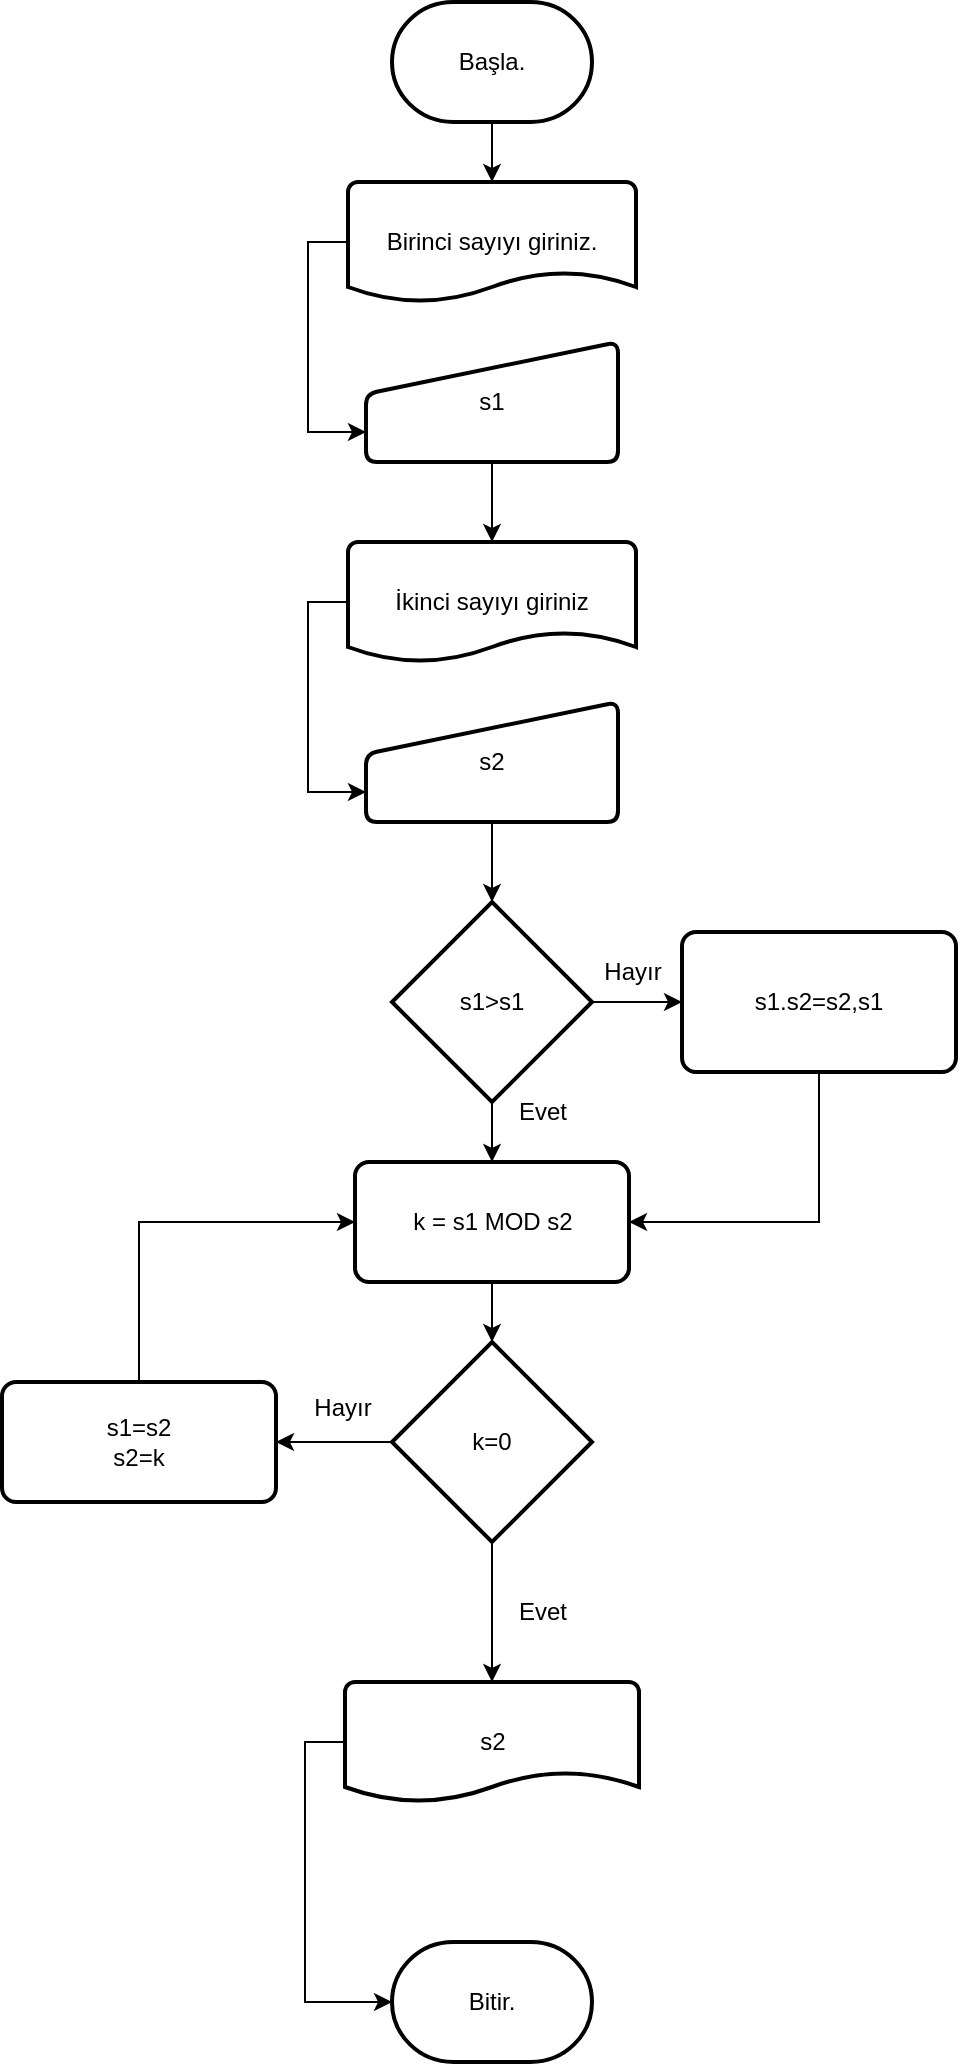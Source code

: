<mxfile version="24.8.4">
  <diagram name="Sayfa -1" id="KEyeU9kRatkC8EUmSUdr">
    <mxGraphModel dx="1009" dy="619" grid="1" gridSize="10" guides="1" tooltips="1" connect="1" arrows="1" fold="1" page="1" pageScale="1" pageWidth="827" pageHeight="1169" math="0" shadow="0">
      <root>
        <mxCell id="0" />
        <mxCell id="1" parent="0" />
        <mxCell id="GwWeSvA59JYo5WA_ucuD-20" value="" style="edgeStyle=orthogonalEdgeStyle;rounded=0;orthogonalLoop=1;jettySize=auto;html=1;entryX=0.5;entryY=0;entryDx=0;entryDy=0;entryPerimeter=0;" edge="1" parent="1" source="GwWeSvA59JYo5WA_ucuD-1" target="GwWeSvA59JYo5WA_ucuD-2">
          <mxGeometry relative="1" as="geometry">
            <mxPoint x="670" y="190" as="targetPoint" />
          </mxGeometry>
        </mxCell>
        <mxCell id="GwWeSvA59JYo5WA_ucuD-1" value="Başla." style="strokeWidth=2;html=1;shape=mxgraph.flowchart.terminator;whiteSpace=wrap;" vertex="1" parent="1">
          <mxGeometry x="355" y="50" width="100" height="60" as="geometry" />
        </mxCell>
        <mxCell id="GwWeSvA59JYo5WA_ucuD-21" style="edgeStyle=orthogonalEdgeStyle;rounded=0;orthogonalLoop=1;jettySize=auto;html=1;exitX=0;exitY=0.5;exitDx=0;exitDy=0;exitPerimeter=0;entryX=0;entryY=0.75;entryDx=0;entryDy=0;" edge="1" parent="1" source="GwWeSvA59JYo5WA_ucuD-2" target="GwWeSvA59JYo5WA_ucuD-3">
          <mxGeometry relative="1" as="geometry" />
        </mxCell>
        <mxCell id="GwWeSvA59JYo5WA_ucuD-2" value="Birinci sayıyı giriniz." style="strokeWidth=2;html=1;shape=mxgraph.flowchart.document2;whiteSpace=wrap;size=0.25;" vertex="1" parent="1">
          <mxGeometry x="333" y="140" width="144" height="60" as="geometry" />
        </mxCell>
        <mxCell id="GwWeSvA59JYo5WA_ucuD-22" value="" style="edgeStyle=orthogonalEdgeStyle;rounded=0;orthogonalLoop=1;jettySize=auto;html=1;" edge="1" parent="1" source="GwWeSvA59JYo5WA_ucuD-3" target="GwWeSvA59JYo5WA_ucuD-7">
          <mxGeometry relative="1" as="geometry">
            <Array as="points">
              <mxPoint x="405" y="310" />
              <mxPoint x="405" y="310" />
            </Array>
          </mxGeometry>
        </mxCell>
        <mxCell id="GwWeSvA59JYo5WA_ucuD-3" value="s1" style="html=1;strokeWidth=2;shape=manualInput;whiteSpace=wrap;rounded=1;size=26;arcSize=11;" vertex="1" parent="1">
          <mxGeometry x="342" y="220" width="126" height="60" as="geometry" />
        </mxCell>
        <mxCell id="GwWeSvA59JYo5WA_ucuD-23" style="edgeStyle=orthogonalEdgeStyle;rounded=0;orthogonalLoop=1;jettySize=auto;html=1;exitX=0;exitY=0.5;exitDx=0;exitDy=0;exitPerimeter=0;entryX=0;entryY=0.75;entryDx=0;entryDy=0;" edge="1" parent="1" source="GwWeSvA59JYo5WA_ucuD-7" target="GwWeSvA59JYo5WA_ucuD-8">
          <mxGeometry relative="1" as="geometry" />
        </mxCell>
        <mxCell id="GwWeSvA59JYo5WA_ucuD-7" value="İkinci sayıyı giriniz" style="strokeWidth=2;html=1;shape=mxgraph.flowchart.document2;whiteSpace=wrap;size=0.25;" vertex="1" parent="1">
          <mxGeometry x="333" y="320" width="144" height="60" as="geometry" />
        </mxCell>
        <mxCell id="GwWeSvA59JYo5WA_ucuD-24" value="" style="edgeStyle=orthogonalEdgeStyle;rounded=0;orthogonalLoop=1;jettySize=auto;html=1;" edge="1" parent="1" source="GwWeSvA59JYo5WA_ucuD-8" target="GwWeSvA59JYo5WA_ucuD-9">
          <mxGeometry relative="1" as="geometry" />
        </mxCell>
        <mxCell id="GwWeSvA59JYo5WA_ucuD-8" value="s2" style="html=1;strokeWidth=2;shape=manualInput;whiteSpace=wrap;rounded=1;size=26;arcSize=11;" vertex="1" parent="1">
          <mxGeometry x="342" y="400" width="126" height="60" as="geometry" />
        </mxCell>
        <mxCell id="GwWeSvA59JYo5WA_ucuD-26" value="" style="edgeStyle=orthogonalEdgeStyle;rounded=0;orthogonalLoop=1;jettySize=auto;html=1;" edge="1" parent="1" source="GwWeSvA59JYo5WA_ucuD-9" target="GwWeSvA59JYo5WA_ucuD-10">
          <mxGeometry relative="1" as="geometry" />
        </mxCell>
        <mxCell id="GwWeSvA59JYo5WA_ucuD-28" value="" style="edgeStyle=orthogonalEdgeStyle;rounded=0;orthogonalLoop=1;jettySize=auto;html=1;" edge="1" parent="1" source="GwWeSvA59JYo5WA_ucuD-9" target="GwWeSvA59JYo5WA_ucuD-11">
          <mxGeometry relative="1" as="geometry" />
        </mxCell>
        <mxCell id="GwWeSvA59JYo5WA_ucuD-9" value="s1&amp;gt;s1" style="strokeWidth=2;html=1;shape=mxgraph.flowchart.decision;whiteSpace=wrap;" vertex="1" parent="1">
          <mxGeometry x="355" y="500" width="100" height="100" as="geometry" />
        </mxCell>
        <mxCell id="GwWeSvA59JYo5WA_ucuD-35" style="edgeStyle=orthogonalEdgeStyle;rounded=0;orthogonalLoop=1;jettySize=auto;html=1;exitX=0.5;exitY=1;exitDx=0;exitDy=0;entryX=1;entryY=0.5;entryDx=0;entryDy=0;" edge="1" parent="1" source="GwWeSvA59JYo5WA_ucuD-10" target="GwWeSvA59JYo5WA_ucuD-11">
          <mxGeometry relative="1" as="geometry" />
        </mxCell>
        <mxCell id="GwWeSvA59JYo5WA_ucuD-10" value="s1.s2=s2,s1" style="rounded=1;whiteSpace=wrap;html=1;absoluteArcSize=1;arcSize=14;strokeWidth=2;" vertex="1" parent="1">
          <mxGeometry x="500" y="515" width="137" height="70" as="geometry" />
        </mxCell>
        <mxCell id="GwWeSvA59JYo5WA_ucuD-30" value="" style="edgeStyle=orthogonalEdgeStyle;rounded=0;orthogonalLoop=1;jettySize=auto;html=1;" edge="1" parent="1" source="GwWeSvA59JYo5WA_ucuD-11" target="GwWeSvA59JYo5WA_ucuD-12">
          <mxGeometry relative="1" as="geometry" />
        </mxCell>
        <mxCell id="GwWeSvA59JYo5WA_ucuD-11" value="k = s1 MOD s2" style="rounded=1;whiteSpace=wrap;html=1;absoluteArcSize=1;arcSize=14;strokeWidth=2;" vertex="1" parent="1">
          <mxGeometry x="336.5" y="630" width="137" height="60" as="geometry" />
        </mxCell>
        <mxCell id="GwWeSvA59JYo5WA_ucuD-32" value="" style="edgeStyle=orthogonalEdgeStyle;rounded=0;orthogonalLoop=1;jettySize=auto;html=1;" edge="1" parent="1" source="GwWeSvA59JYo5WA_ucuD-12" target="GwWeSvA59JYo5WA_ucuD-13">
          <mxGeometry relative="1" as="geometry" />
        </mxCell>
        <mxCell id="GwWeSvA59JYo5WA_ucuD-36" value="" style="edgeStyle=orthogonalEdgeStyle;rounded=0;orthogonalLoop=1;jettySize=auto;html=1;" edge="1" parent="1" source="GwWeSvA59JYo5WA_ucuD-12" target="GwWeSvA59JYo5WA_ucuD-15">
          <mxGeometry relative="1" as="geometry" />
        </mxCell>
        <mxCell id="GwWeSvA59JYo5WA_ucuD-12" value="k=0" style="strokeWidth=2;html=1;shape=mxgraph.flowchart.decision;whiteSpace=wrap;" vertex="1" parent="1">
          <mxGeometry x="355" y="720" width="100" height="100" as="geometry" />
        </mxCell>
        <mxCell id="GwWeSvA59JYo5WA_ucuD-13" value="s2" style="strokeWidth=2;html=1;shape=mxgraph.flowchart.document2;whiteSpace=wrap;size=0.25;" vertex="1" parent="1">
          <mxGeometry x="331.5" y="890" width="147" height="60" as="geometry" />
        </mxCell>
        <mxCell id="GwWeSvA59JYo5WA_ucuD-14" value="Bitir." style="strokeWidth=2;html=1;shape=mxgraph.flowchart.terminator;whiteSpace=wrap;" vertex="1" parent="1">
          <mxGeometry x="355" y="1020" width="100" height="60" as="geometry" />
        </mxCell>
        <mxCell id="GwWeSvA59JYo5WA_ucuD-39" style="edgeStyle=orthogonalEdgeStyle;rounded=0;orthogonalLoop=1;jettySize=auto;html=1;exitX=0.5;exitY=0;exitDx=0;exitDy=0;entryX=0;entryY=0.5;entryDx=0;entryDy=0;" edge="1" parent="1" source="GwWeSvA59JYo5WA_ucuD-15" target="GwWeSvA59JYo5WA_ucuD-11">
          <mxGeometry relative="1" as="geometry" />
        </mxCell>
        <mxCell id="GwWeSvA59JYo5WA_ucuD-15" value="s1=s2&lt;div&gt;s2=k&lt;/div&gt;" style="rounded=1;whiteSpace=wrap;html=1;absoluteArcSize=1;arcSize=14;strokeWidth=2;" vertex="1" parent="1">
          <mxGeometry x="160" y="740" width="137" height="60" as="geometry" />
        </mxCell>
        <mxCell id="GwWeSvA59JYo5WA_ucuD-27" value="Hayır" style="text;html=1;align=center;verticalAlign=middle;resizable=0;points=[];autosize=1;strokeColor=none;fillColor=none;" vertex="1" parent="1">
          <mxGeometry x="450" y="520" width="50" height="30" as="geometry" />
        </mxCell>
        <mxCell id="GwWeSvA59JYo5WA_ucuD-29" value="Evet" style="text;html=1;align=center;verticalAlign=middle;resizable=0;points=[];autosize=1;strokeColor=none;fillColor=none;" vertex="1" parent="1">
          <mxGeometry x="405" y="590" width="50" height="30" as="geometry" />
        </mxCell>
        <mxCell id="GwWeSvA59JYo5WA_ucuD-34" value="Evet" style="text;html=1;align=center;verticalAlign=middle;resizable=0;points=[];autosize=1;strokeColor=none;fillColor=none;" vertex="1" parent="1">
          <mxGeometry x="405" y="840" width="50" height="30" as="geometry" />
        </mxCell>
        <mxCell id="GwWeSvA59JYo5WA_ucuD-37" value="Hayır" style="text;html=1;align=center;verticalAlign=middle;resizable=0;points=[];autosize=1;strokeColor=none;fillColor=none;" vertex="1" parent="1">
          <mxGeometry x="305" y="738" width="50" height="30" as="geometry" />
        </mxCell>
        <mxCell id="GwWeSvA59JYo5WA_ucuD-40" style="edgeStyle=orthogonalEdgeStyle;rounded=0;orthogonalLoop=1;jettySize=auto;html=1;exitX=0;exitY=0.5;exitDx=0;exitDy=0;exitPerimeter=0;entryX=0;entryY=0.5;entryDx=0;entryDy=0;entryPerimeter=0;" edge="1" parent="1" source="GwWeSvA59JYo5WA_ucuD-13" target="GwWeSvA59JYo5WA_ucuD-14">
          <mxGeometry relative="1" as="geometry" />
        </mxCell>
      </root>
    </mxGraphModel>
  </diagram>
</mxfile>
